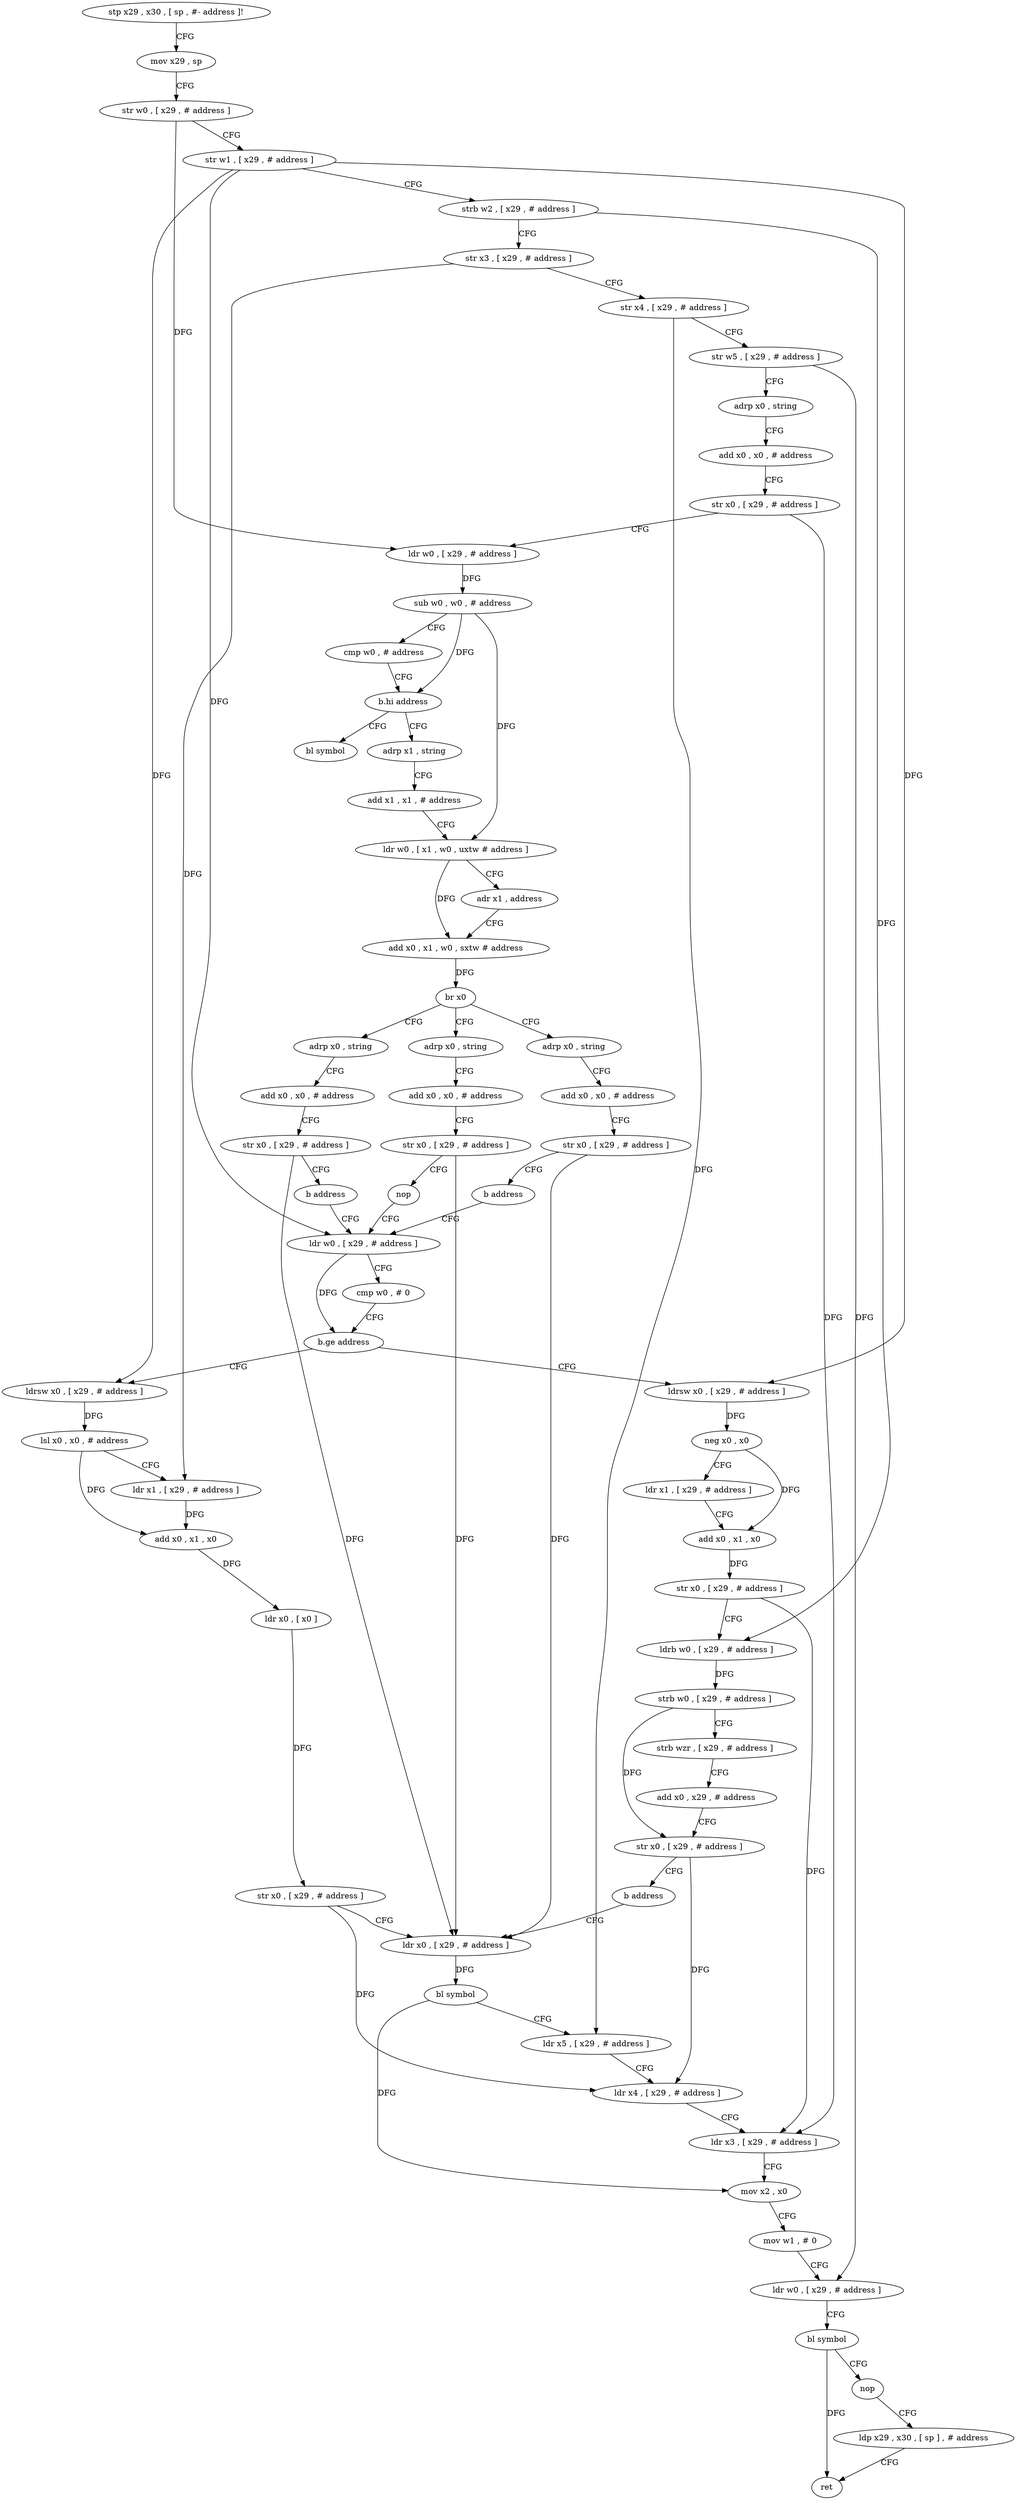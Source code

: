 digraph "func" {
"4353888" [label = "stp x29 , x30 , [ sp , #- address ]!" ]
"4353892" [label = "mov x29 , sp" ]
"4353896" [label = "str w0 , [ x29 , # address ]" ]
"4353900" [label = "str w1 , [ x29 , # address ]" ]
"4353904" [label = "strb w2 , [ x29 , # address ]" ]
"4353908" [label = "str x3 , [ x29 , # address ]" ]
"4353912" [label = "str x4 , [ x29 , # address ]" ]
"4353916" [label = "str w5 , [ x29 , # address ]" ]
"4353920" [label = "adrp x0 , string" ]
"4353924" [label = "add x0 , x0 , # address" ]
"4353928" [label = "str x0 , [ x29 , # address ]" ]
"4353932" [label = "ldr w0 , [ x29 , # address ]" ]
"4353936" [label = "sub w0 , w0 , # address" ]
"4353940" [label = "cmp w0 , # address" ]
"4353944" [label = "b.hi address" ]
"4353972" [label = "bl symbol" ]
"4353948" [label = "adrp x1 , string" ]
"4353952" [label = "add x1 , x1 , # address" ]
"4353956" [label = "ldr w0 , [ x1 , w0 , uxtw # address ]" ]
"4353960" [label = "adr x1 , address" ]
"4353964" [label = "add x0 , x1 , w0 , sxtw # address" ]
"4353968" [label = "br x0" ]
"4353976" [label = "adrp x0 , string" ]
"4353992" [label = "adrp x0 , string" ]
"4354008" [label = "adrp x0 , string" ]
"4353980" [label = "add x0 , x0 , # address" ]
"4353984" [label = "str x0 , [ x29 , # address ]" ]
"4353988" [label = "b address" ]
"4354024" [label = "ldr w0 , [ x29 , # address ]" ]
"4353996" [label = "add x0 , x0 , # address" ]
"4354000" [label = "str x0 , [ x29 , # address ]" ]
"4354004" [label = "b address" ]
"4354012" [label = "add x0 , x0 , # address" ]
"4354016" [label = "str x0 , [ x29 , # address ]" ]
"4354020" [label = "nop" ]
"4354028" [label = "cmp w0 , # 0" ]
"4354032" [label = "b.ge address" ]
"4354080" [label = "ldrsw x0 , [ x29 , # address ]" ]
"4354036" [label = "ldrsw x0 , [ x29 , # address ]" ]
"4354084" [label = "lsl x0 , x0 , # address" ]
"4354088" [label = "ldr x1 , [ x29 , # address ]" ]
"4354092" [label = "add x0 , x1 , x0" ]
"4354096" [label = "ldr x0 , [ x0 ]" ]
"4354100" [label = "str x0 , [ x29 , # address ]" ]
"4354104" [label = "ldr x0 , [ x29 , # address ]" ]
"4354040" [label = "neg x0 , x0" ]
"4354044" [label = "ldr x1 , [ x29 , # address ]" ]
"4354048" [label = "add x0 , x1 , x0" ]
"4354052" [label = "str x0 , [ x29 , # address ]" ]
"4354056" [label = "ldrb w0 , [ x29 , # address ]" ]
"4354060" [label = "strb w0 , [ x29 , # address ]" ]
"4354064" [label = "strb wzr , [ x29 , # address ]" ]
"4354068" [label = "add x0 , x29 , # address" ]
"4354072" [label = "str x0 , [ x29 , # address ]" ]
"4354076" [label = "b address" ]
"4354108" [label = "bl symbol" ]
"4354112" [label = "ldr x5 , [ x29 , # address ]" ]
"4354116" [label = "ldr x4 , [ x29 , # address ]" ]
"4354120" [label = "ldr x3 , [ x29 , # address ]" ]
"4354124" [label = "mov x2 , x0" ]
"4354128" [label = "mov w1 , # 0" ]
"4354132" [label = "ldr w0 , [ x29 , # address ]" ]
"4354136" [label = "bl symbol" ]
"4354140" [label = "nop" ]
"4354144" [label = "ldp x29 , x30 , [ sp ] , # address" ]
"4354148" [label = "ret" ]
"4353888" -> "4353892" [ label = "CFG" ]
"4353892" -> "4353896" [ label = "CFG" ]
"4353896" -> "4353900" [ label = "CFG" ]
"4353896" -> "4353932" [ label = "DFG" ]
"4353900" -> "4353904" [ label = "CFG" ]
"4353900" -> "4354024" [ label = "DFG" ]
"4353900" -> "4354080" [ label = "DFG" ]
"4353900" -> "4354036" [ label = "DFG" ]
"4353904" -> "4353908" [ label = "CFG" ]
"4353904" -> "4354056" [ label = "DFG" ]
"4353908" -> "4353912" [ label = "CFG" ]
"4353908" -> "4354088" [ label = "DFG" ]
"4353912" -> "4353916" [ label = "CFG" ]
"4353912" -> "4354112" [ label = "DFG" ]
"4353916" -> "4353920" [ label = "CFG" ]
"4353916" -> "4354132" [ label = "DFG" ]
"4353920" -> "4353924" [ label = "CFG" ]
"4353924" -> "4353928" [ label = "CFG" ]
"4353928" -> "4353932" [ label = "CFG" ]
"4353928" -> "4354120" [ label = "DFG" ]
"4353932" -> "4353936" [ label = "DFG" ]
"4353936" -> "4353940" [ label = "CFG" ]
"4353936" -> "4353944" [ label = "DFG" ]
"4353936" -> "4353956" [ label = "DFG" ]
"4353940" -> "4353944" [ label = "CFG" ]
"4353944" -> "4353972" [ label = "CFG" ]
"4353944" -> "4353948" [ label = "CFG" ]
"4353948" -> "4353952" [ label = "CFG" ]
"4353952" -> "4353956" [ label = "CFG" ]
"4353956" -> "4353960" [ label = "CFG" ]
"4353956" -> "4353964" [ label = "DFG" ]
"4353960" -> "4353964" [ label = "CFG" ]
"4353964" -> "4353968" [ label = "DFG" ]
"4353968" -> "4353976" [ label = "CFG" ]
"4353968" -> "4353992" [ label = "CFG" ]
"4353968" -> "4354008" [ label = "CFG" ]
"4353976" -> "4353980" [ label = "CFG" ]
"4353992" -> "4353996" [ label = "CFG" ]
"4354008" -> "4354012" [ label = "CFG" ]
"4353980" -> "4353984" [ label = "CFG" ]
"4353984" -> "4353988" [ label = "CFG" ]
"4353984" -> "4354104" [ label = "DFG" ]
"4353988" -> "4354024" [ label = "CFG" ]
"4354024" -> "4354028" [ label = "CFG" ]
"4354024" -> "4354032" [ label = "DFG" ]
"4353996" -> "4354000" [ label = "CFG" ]
"4354000" -> "4354004" [ label = "CFG" ]
"4354000" -> "4354104" [ label = "DFG" ]
"4354004" -> "4354024" [ label = "CFG" ]
"4354012" -> "4354016" [ label = "CFG" ]
"4354016" -> "4354020" [ label = "CFG" ]
"4354016" -> "4354104" [ label = "DFG" ]
"4354020" -> "4354024" [ label = "CFG" ]
"4354028" -> "4354032" [ label = "CFG" ]
"4354032" -> "4354080" [ label = "CFG" ]
"4354032" -> "4354036" [ label = "CFG" ]
"4354080" -> "4354084" [ label = "DFG" ]
"4354036" -> "4354040" [ label = "DFG" ]
"4354084" -> "4354088" [ label = "CFG" ]
"4354084" -> "4354092" [ label = "DFG" ]
"4354088" -> "4354092" [ label = "DFG" ]
"4354092" -> "4354096" [ label = "DFG" ]
"4354096" -> "4354100" [ label = "DFG" ]
"4354100" -> "4354104" [ label = "CFG" ]
"4354100" -> "4354116" [ label = "DFG" ]
"4354104" -> "4354108" [ label = "DFG" ]
"4354040" -> "4354044" [ label = "CFG" ]
"4354040" -> "4354048" [ label = "DFG" ]
"4354044" -> "4354048" [ label = "CFG" ]
"4354048" -> "4354052" [ label = "DFG" ]
"4354052" -> "4354056" [ label = "CFG" ]
"4354052" -> "4354120" [ label = "DFG" ]
"4354056" -> "4354060" [ label = "DFG" ]
"4354060" -> "4354064" [ label = "CFG" ]
"4354060" -> "4354072" [ label = "DFG" ]
"4354064" -> "4354068" [ label = "CFG" ]
"4354068" -> "4354072" [ label = "CFG" ]
"4354072" -> "4354076" [ label = "CFG" ]
"4354072" -> "4354116" [ label = "DFG" ]
"4354076" -> "4354104" [ label = "CFG" ]
"4354108" -> "4354112" [ label = "CFG" ]
"4354108" -> "4354124" [ label = "DFG" ]
"4354112" -> "4354116" [ label = "CFG" ]
"4354116" -> "4354120" [ label = "CFG" ]
"4354120" -> "4354124" [ label = "CFG" ]
"4354124" -> "4354128" [ label = "CFG" ]
"4354128" -> "4354132" [ label = "CFG" ]
"4354132" -> "4354136" [ label = "CFG" ]
"4354136" -> "4354140" [ label = "CFG" ]
"4354136" -> "4354148" [ label = "DFG" ]
"4354140" -> "4354144" [ label = "CFG" ]
"4354144" -> "4354148" [ label = "CFG" ]
}

